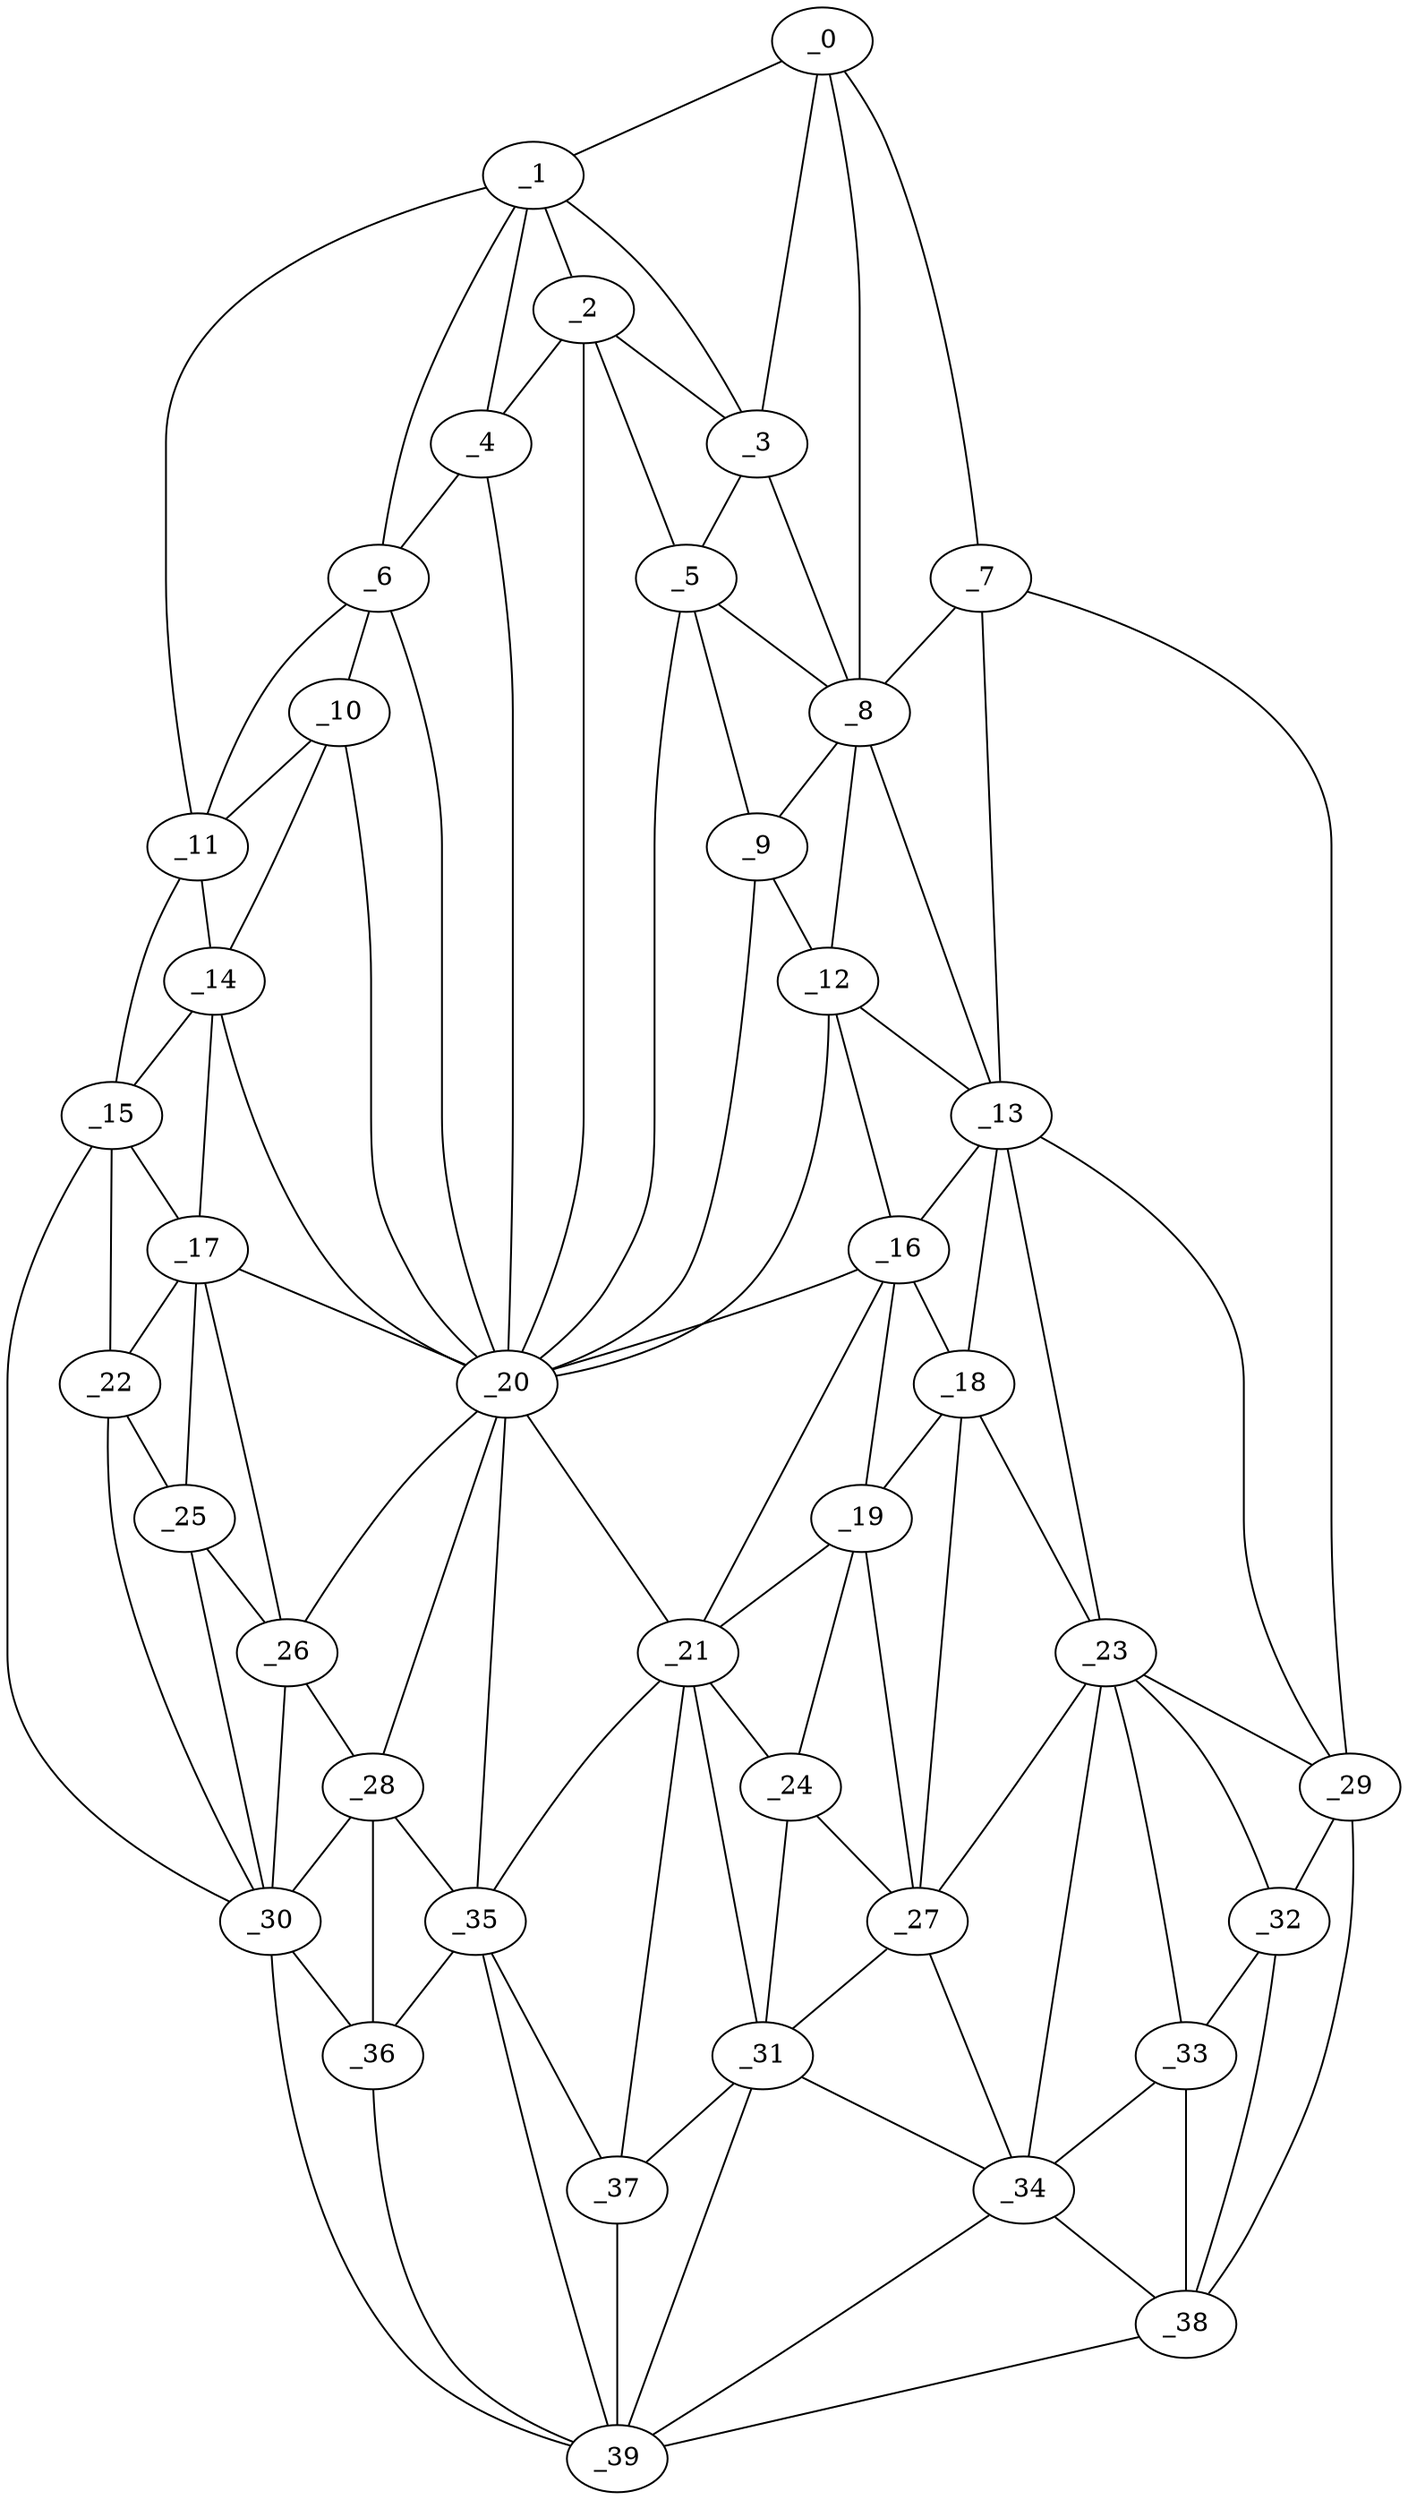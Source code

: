 graph "obj45__330.gxl" {
	_0	 [x=9,
		y=15];
	_1	 [x=36,
		y=92];
	_0 -- _1	 [valence=1];
	_3	 [x=40,
		y=58];
	_0 -- _3	 [valence=2];
	_7	 [x=51,
		y=10];
	_0 -- _7	 [valence=1];
	_8	 [x=51,
		y=49];
	_0 -- _8	 [valence=2];
	_2	 [x=39,
		y=84];
	_1 -- _2	 [valence=2];
	_1 -- _3	 [valence=2];
	_4	 [x=43,
		y=96];
	_1 -- _4	 [valence=2];
	_6	 [x=47,
		y=101];
	_1 -- _6	 [valence=2];
	_11	 [x=60,
		y=114];
	_1 -- _11	 [valence=1];
	_2 -- _3	 [valence=2];
	_2 -- _4	 [valence=1];
	_5	 [x=47,
		y=59];
	_2 -- _5	 [valence=2];
	_20	 [x=82,
		y=76];
	_2 -- _20	 [valence=2];
	_3 -- _5	 [valence=1];
	_3 -- _8	 [valence=2];
	_4 -- _6	 [valence=2];
	_4 -- _20	 [valence=1];
	_5 -- _8	 [valence=2];
	_9	 [x=53,
		y=54];
	_5 -- _9	 [valence=1];
	_5 -- _20	 [valence=1];
	_10	 [x=55,
		y=107];
	_6 -- _10	 [valence=2];
	_6 -- _11	 [valence=2];
	_6 -- _20	 [valence=1];
	_7 -- _8	 [valence=2];
	_13	 [x=64,
		y=44];
	_7 -- _13	 [valence=2];
	_29	 [x=94,
		y=15];
	_7 -- _29	 [valence=1];
	_8 -- _9	 [valence=2];
	_12	 [x=63,
		y=50];
	_8 -- _12	 [valence=1];
	_8 -- _13	 [valence=2];
	_9 -- _12	 [valence=1];
	_9 -- _20	 [valence=2];
	_10 -- _11	 [valence=2];
	_14	 [x=65,
		y=109];
	_10 -- _14	 [valence=2];
	_10 -- _20	 [valence=2];
	_11 -- _14	 [valence=2];
	_15	 [x=69,
		y=114];
	_11 -- _15	 [valence=1];
	_12 -- _13	 [valence=2];
	_16	 [x=71,
		y=51];
	_12 -- _16	 [valence=1];
	_12 -- _20	 [valence=2];
	_13 -- _16	 [valence=1];
	_18	 [x=79,
		y=46];
	_13 -- _18	 [valence=2];
	_23	 [x=86,
		y=43];
	_13 -- _23	 [valence=2];
	_13 -- _29	 [valence=2];
	_14 -- _15	 [valence=2];
	_17	 [x=72,
		y=109];
	_14 -- _17	 [valence=2];
	_14 -- _20	 [valence=1];
	_15 -- _17	 [valence=1];
	_22	 [x=85,
		y=106];
	_15 -- _22	 [valence=2];
	_30	 [x=94,
		y=113];
	_15 -- _30	 [valence=1];
	_16 -- _18	 [valence=2];
	_19	 [x=81,
		y=56];
	_16 -- _19	 [valence=1];
	_16 -- _20	 [valence=2];
	_21	 [x=84,
		y=69];
	_16 -- _21	 [valence=1];
	_17 -- _20	 [valence=2];
	_17 -- _22	 [valence=2];
	_25	 [x=87,
		y=100];
	_17 -- _25	 [valence=2];
	_26	 [x=89,
		y=94];
	_17 -- _26	 [valence=1];
	_18 -- _19	 [valence=1];
	_18 -- _23	 [valence=2];
	_27	 [x=90,
		y=50];
	_18 -- _27	 [valence=2];
	_19 -- _21	 [valence=2];
	_24	 [x=86,
		y=60];
	_19 -- _24	 [valence=1];
	_19 -- _27	 [valence=2];
	_20 -- _21	 [valence=2];
	_20 -- _26	 [valence=2];
	_28	 [x=93,
		y=88];
	_20 -- _28	 [valence=2];
	_35	 [x=98,
		y=80];
	_20 -- _35	 [valence=2];
	_21 -- _24	 [valence=1];
	_31	 [x=95,
		y=59];
	_21 -- _31	 [valence=2];
	_21 -- _35	 [valence=2];
	_37	 [x=99,
		y=69];
	_21 -- _37	 [valence=1];
	_22 -- _25	 [valence=2];
	_22 -- _30	 [valence=2];
	_23 -- _27	 [valence=2];
	_23 -- _29	 [valence=1];
	_32	 [x=98,
		y=23];
	_23 -- _32	 [valence=1];
	_33	 [x=98,
		y=32];
	_23 -- _33	 [valence=2];
	_34	 [x=98,
		y=36];
	_23 -- _34	 [valence=1];
	_24 -- _27	 [valence=2];
	_24 -- _31	 [valence=2];
	_25 -- _26	 [valence=2];
	_25 -- _30	 [valence=2];
	_26 -- _28	 [valence=2];
	_26 -- _30	 [valence=2];
	_27 -- _31	 [valence=2];
	_27 -- _34	 [valence=2];
	_28 -- _30	 [valence=2];
	_28 -- _35	 [valence=2];
	_36	 [x=98,
		y=83];
	_28 -- _36	 [valence=1];
	_29 -- _32	 [valence=2];
	_38	 [x=111,
		y=30];
	_29 -- _38	 [valence=1];
	_30 -- _36	 [valence=2];
	_39	 [x=119,
		y=64];
	_30 -- _39	 [valence=1];
	_31 -- _34	 [valence=2];
	_31 -- _37	 [valence=2];
	_31 -- _39	 [valence=2];
	_32 -- _33	 [valence=2];
	_32 -- _38	 [valence=1];
	_33 -- _34	 [valence=2];
	_33 -- _38	 [valence=2];
	_34 -- _38	 [valence=1];
	_34 -- _39	 [valence=2];
	_35 -- _36	 [valence=2];
	_35 -- _37	 [valence=2];
	_35 -- _39	 [valence=2];
	_36 -- _39	 [valence=1];
	_37 -- _39	 [valence=1];
	_38 -- _39	 [valence=1];
}
